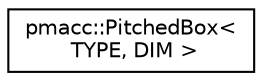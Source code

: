 digraph "Graphical Class Hierarchy"
{
 // LATEX_PDF_SIZE
  edge [fontname="Helvetica",fontsize="10",labelfontname="Helvetica",labelfontsize="10"];
  node [fontname="Helvetica",fontsize="10",shape=record];
  rankdir="LR";
  Node0 [label="pmacc::PitchedBox\<\l TYPE, DIM \>",height=0.2,width=0.4,color="black", fillcolor="white", style="filled",URL="$classpmacc_1_1_pitched_box.html",tooltip=" "];
}
